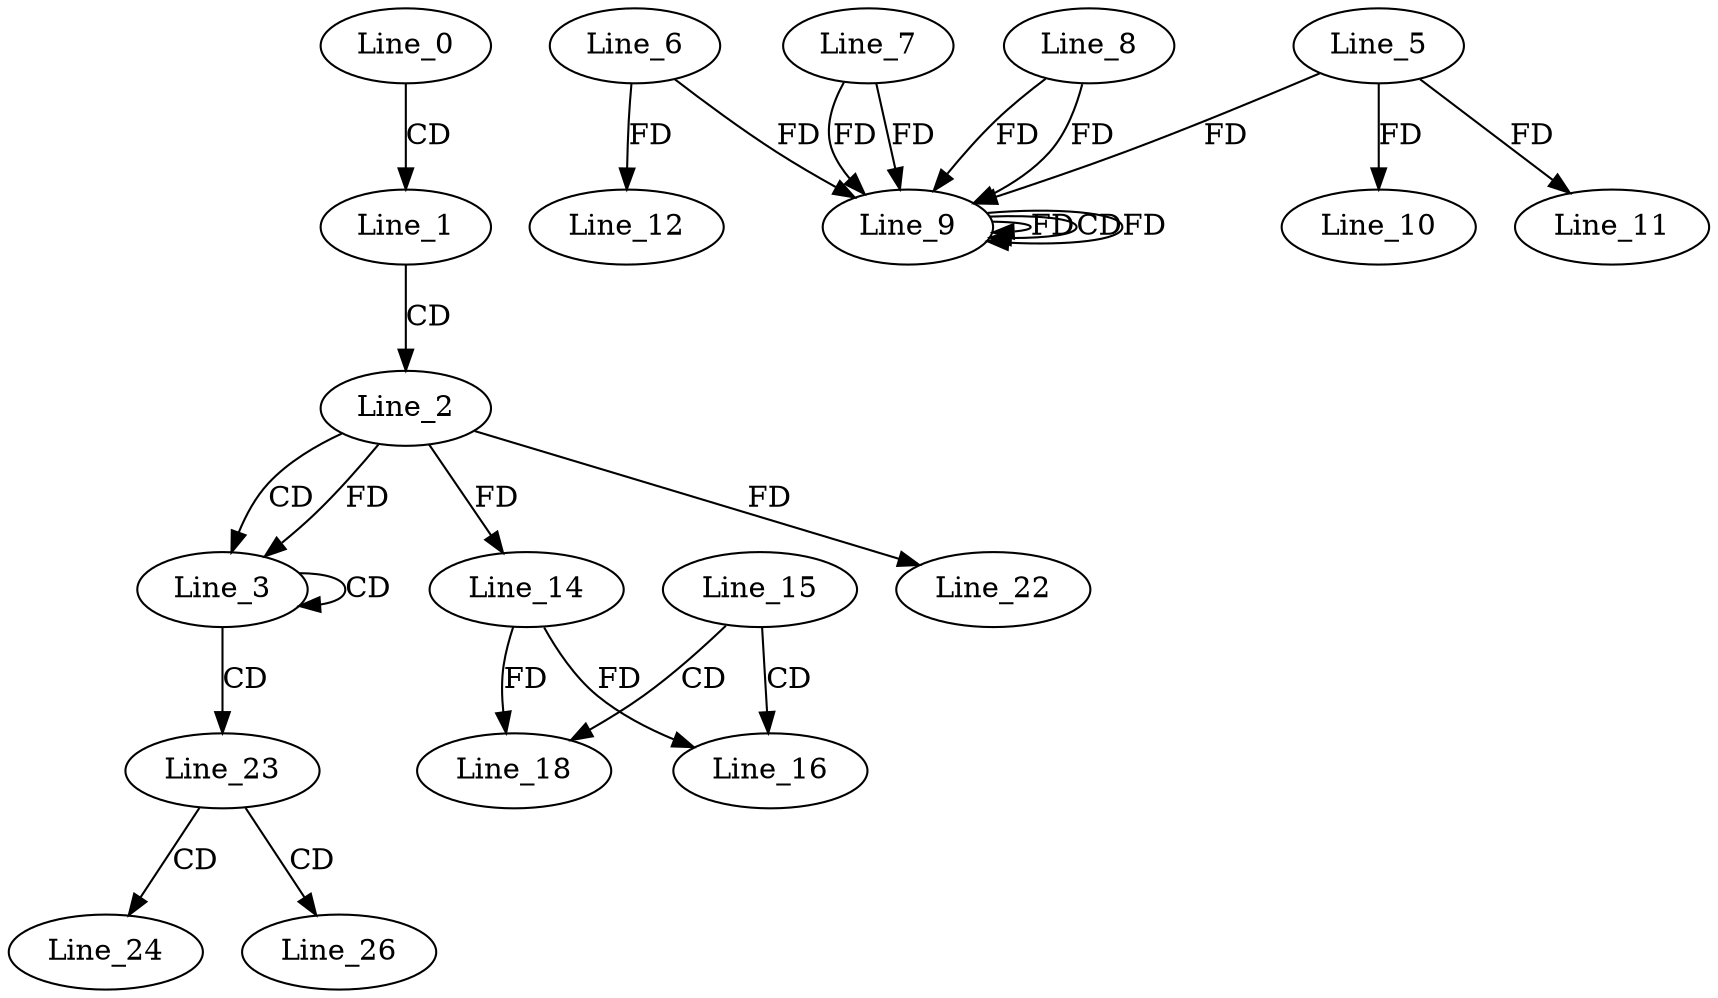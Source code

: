 digraph G {
  Line_0;
  Line_1;
  Line_2;
  Line_3;
  Line_3;
  Line_9;
  Line_8;
  Line_9;
  Line_6;
  Line_7;
  Line_9;
  Line_9;
  Line_5;
  Line_10;
  Line_11;
  Line_12;
  Line_14;
  Line_14;
  Line_15;
  Line_16;
  Line_14;
  Line_18;
  Line_22;
  Line_23;
  Line_24;
  Line_26;
  Line_0 -> Line_1 [ label="CD" ];
  Line_1 -> Line_2 [ label="CD" ];
  Line_2 -> Line_3 [ label="CD" ];
  Line_3 -> Line_3 [ label="CD" ];
  Line_2 -> Line_3 [ label="FD" ];
  Line_9 -> Line_9 [ label="FD" ];
  Line_8 -> Line_9 [ label="FD" ];
  Line_6 -> Line_9 [ label="FD" ];
  Line_7 -> Line_9 [ label="FD" ];
  Line_9 -> Line_9 [ label="CD" ];
  Line_5 -> Line_9 [ label="FD" ];
  Line_7 -> Line_9 [ label="FD" ];
  Line_9 -> Line_9 [ label="FD" ];
  Line_8 -> Line_9 [ label="FD" ];
  Line_5 -> Line_10 [ label="FD" ];
  Line_5 -> Line_11 [ label="FD" ];
  Line_6 -> Line_12 [ label="FD" ];
  Line_2 -> Line_14 [ label="FD" ];
  Line_15 -> Line_16 [ label="CD" ];
  Line_14 -> Line_16 [ label="FD" ];
  Line_15 -> Line_18 [ label="CD" ];
  Line_14 -> Line_18 [ label="FD" ];
  Line_2 -> Line_22 [ label="FD" ];
  Line_3 -> Line_23 [ label="CD" ];
  Line_23 -> Line_24 [ label="CD" ];
  Line_23 -> Line_26 [ label="CD" ];
}
